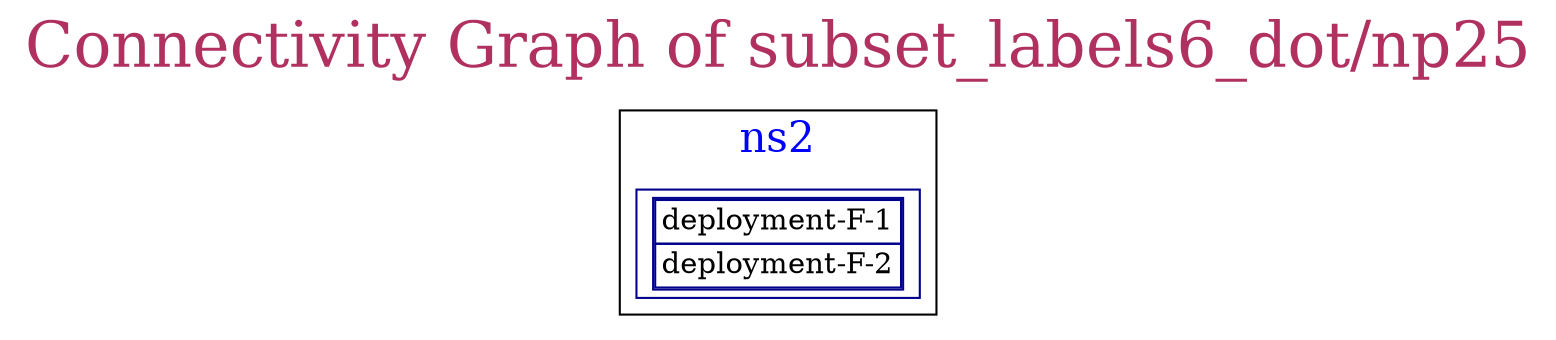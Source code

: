 // The Connectivity Graph of subset_labels6_dot/np25
digraph {
	label="Connectivity Graph of subset_labels6_dot/np25"	labelloc = "t"
	fontsize=30
	fontcolor=maroon
subgraph cluster_ns2_namespace{
	label="ns2"
	fontsize=20
	fontcolor=blue
	"ns2/deployment-F-1" [label=<<table border="1" cellspacing="0"><tr><td>deployment-F-1</td></tr><tr><td>deployment-F-2</td></tr></table>> shape=box color=blue4]
}
}
